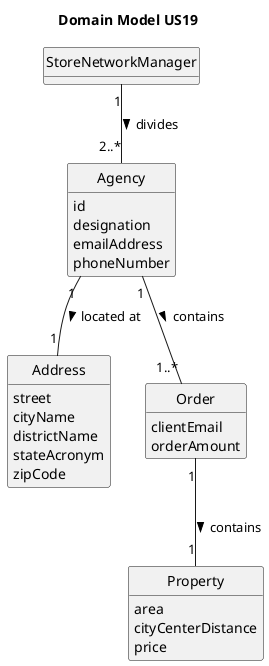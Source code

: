 @startuml
skinparam monochrome true
skinparam packageStyle rectangle
skinparam shadowing false

skinparam classAttributeIconSize 0

hide circle
hide methods

title Domain Model US19


class StoreNetworkManager

class Agency{
    id
    designation
    emailAddress
    phoneNumber
}

class Address{
    street
    cityName
    districtName
    stateAcronym
    zipCode
}

class Order{
    clientEmail
    orderAmount
}

class Property{
    area
    cityCenterDistance
    price
}


Agency "1" -- "1" Address : located at >
StoreNetworkManager "1" -- "2..*" Agency : divides >
Agency "1" -- "1..*" Order : contains >
Order "1" -- "1" Property : contains >

@enduml